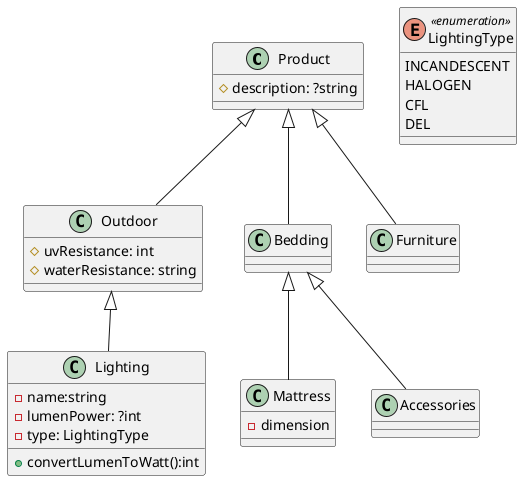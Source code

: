 @startuml

class Product {
    #description: ?string
}


'litterie
class Bedding {

}

'matelas
class Mattress {
    -dimension
}

'mobilier
class Furniture {


}

'extérieur
class Outdoor {
    #uvResistance: int
    #waterResistance: string
}

class Lighting {
    -name:string
    -lumenPower: ?int
    -type: LightingType
    +convertLumenToWatt():int
}

enum LightingType <<enumeration>> {
    INCANDESCENT
    HALOGEN
    CFL
    DEL
}

class Accessories

Bedding -up-|> Product
Mattress -up-|> Bedding
Furniture -up-|> Product
Outdoor -up-|> Product
Accessories -up-|> Bedding
Lighting -up-|> Outdoor
@enduml